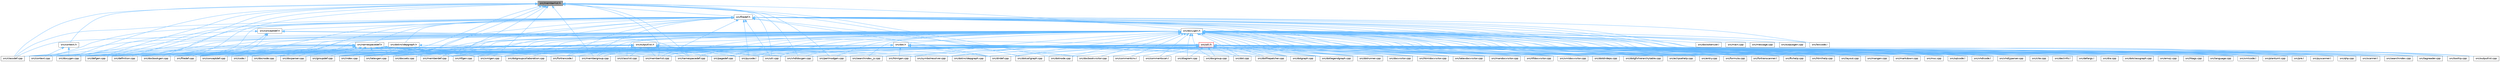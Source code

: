 digraph "src/memberlist.h"
{
 // INTERACTIVE_SVG=YES
 // LATEX_PDF_SIZE
  bgcolor="transparent";
  edge [fontname=Helvetica,fontsize=10,labelfontname=Helvetica,labelfontsize=10];
  node [fontname=Helvetica,fontsize=10,shape=box,height=0.2,width=0.4];
  Node1 [label="src/memberlist.h",height=0.2,width=0.4,color="gray40", fillcolor="grey60", style="filled", fontcolor="black",tooltip=" "];
  Node1 -> Node2 [dir="back",color="steelblue1",style="solid"];
  Node2 [label="src/classdef.cpp",height=0.2,width=0.4,color="grey40", fillcolor="white", style="filled",URL="$de/d89/classdef_8cpp.html",tooltip=" "];
  Node1 -> Node3 [dir="back",color="steelblue1",style="solid"];
  Node3 [label="src/context.h",height=0.2,width=0.4,color="grey40", fillcolor="white", style="filled",URL="$dc/d1e/context_8h.html",tooltip=" "];
  Node3 -> Node4 [dir="back",color="steelblue1",style="solid"];
  Node4 [label="src/context.cpp",height=0.2,width=0.4,color="grey40", fillcolor="white", style="filled",URL="$db/d12/context_8cpp.html",tooltip=" "];
  Node3 -> Node5 [dir="back",color="steelblue1",style="solid"];
  Node5 [label="src/doxygen.cpp",height=0.2,width=0.4,color="grey40", fillcolor="white", style="filled",URL="$dc/d98/doxygen_8cpp.html",tooltip=" "];
  Node1 -> Node6 [dir="back",color="steelblue1",style="solid"];
  Node6 [label="src/defgen.cpp",height=0.2,width=0.4,color="grey40", fillcolor="white", style="filled",URL="$d3/d17/defgen_8cpp.html",tooltip=" "];
  Node1 -> Node7 [dir="back",color="steelblue1",style="solid"];
  Node7 [label="src/definition.cpp",height=0.2,width=0.4,color="grey40", fillcolor="white", style="filled",URL="$d3/dea/definition_8cpp.html",tooltip=" "];
  Node1 -> Node8 [dir="back",color="steelblue1",style="solid"];
  Node8 [label="src/docbookgen.cpp",height=0.2,width=0.4,color="grey40", fillcolor="white", style="filled",URL="$d8/d29/docbookgen_8cpp.html",tooltip=" "];
  Node1 -> Node9 [dir="back",color="steelblue1",style="solid"];
  Node9 [label="src/dotcallgraph.cpp",height=0.2,width=0.4,color="grey40", fillcolor="white", style="filled",URL="$d4/dd5/dotcallgraph_8cpp.html",tooltip=" "];
  Node1 -> Node10 [dir="back",color="steelblue1",style="solid"];
  Node10 [label="src/dotnode.cpp",height=0.2,width=0.4,color="grey40", fillcolor="white", style="filled",URL="$df/d58/dotnode_8cpp.html",tooltip=" "];
  Node1 -> Node5 [dir="back",color="steelblue1",style="solid"];
  Node1 -> Node11 [dir="back",color="steelblue1",style="solid"];
  Node11 [label="src/doxygen.h",height=0.2,width=0.4,color="grey40", fillcolor="white", style="filled",URL="$d1/da1/doxygen_8h.html",tooltip=" "];
  Node11 -> Node2 [dir="back",color="steelblue1",style="solid"];
  Node11 -> Node12 [dir="back",color="steelblue1",style="solid"];
  Node12 [label="src/classlist.cpp",height=0.2,width=0.4,color="grey40", fillcolor="white", style="filled",URL="$d6/d10/classlist_8cpp.html",tooltip=" "];
  Node11 -> Node13 [dir="back",color="steelblue1",style="solid"];
  Node13 [label="src/code.l",height=0.2,width=0.4,color="grey40", fillcolor="white", style="filled",URL="$da/d1f/code_8l.html",tooltip=" "];
  Node11 -> Node14 [dir="back",color="steelblue1",style="solid"];
  Node14 [label="src/commentcnv.l",height=0.2,width=0.4,color="grey40", fillcolor="white", style="filled",URL="$d0/d47/commentcnv_8l.html",tooltip=" "];
  Node11 -> Node15 [dir="back",color="steelblue1",style="solid"];
  Node15 [label="src/commentscan.l",height=0.2,width=0.4,color="grey40", fillcolor="white", style="filled",URL="$d7/d5f/commentscan_8l.html",tooltip=" "];
  Node11 -> Node16 [dir="back",color="steelblue1",style="solid"];
  Node16 [label="src/conceptdef.cpp",height=0.2,width=0.4,color="grey40", fillcolor="white", style="filled",URL="$d8/d0a/conceptdef_8cpp.html",tooltip=" "];
  Node11 -> Node4 [dir="back",color="steelblue1",style="solid"];
  Node11 -> Node6 [dir="back",color="steelblue1",style="solid"];
  Node11 -> Node7 [dir="back",color="steelblue1",style="solid"];
  Node11 -> Node17 [dir="back",color="steelblue1",style="solid"];
  Node17 [label="src/diagram.cpp",height=0.2,width=0.4,color="grey40", fillcolor="white", style="filled",URL="$da/d0d/diagram_8cpp.html",tooltip=" "];
  Node11 -> Node18 [dir="back",color="steelblue1",style="solid"];
  Node18 [label="src/dirdef.cpp",height=0.2,width=0.4,color="grey40", fillcolor="white", style="filled",URL="$d8/d52/dirdef_8cpp.html",tooltip=" "];
  Node11 -> Node8 [dir="back",color="steelblue1",style="solid"];
  Node11 -> Node19 [dir="back",color="steelblue1",style="solid"];
  Node19 [label="src/docbookvisitor.cpp",height=0.2,width=0.4,color="grey40", fillcolor="white", style="filled",URL="$dc/d05/docbookvisitor_8cpp.html",tooltip=" "];
  Node11 -> Node20 [dir="back",color="steelblue1",style="solid"];
  Node20 [label="src/docgroup.cpp",height=0.2,width=0.4,color="grey40", fillcolor="white", style="filled",URL="$d3/d36/docgroup_8cpp.html",tooltip=" "];
  Node11 -> Node21 [dir="back",color="steelblue1",style="solid"];
  Node21 [label="src/docnode.cpp",height=0.2,width=0.4,color="grey40", fillcolor="white", style="filled",URL="$d0/d2b/docnode_8cpp.html",tooltip=" "];
  Node11 -> Node22 [dir="back",color="steelblue1",style="solid"];
  Node22 [label="src/docparser.cpp",height=0.2,width=0.4,color="grey40", fillcolor="white", style="filled",URL="$da/d17/docparser_8cpp.html",tooltip=" "];
  Node11 -> Node23 [dir="back",color="steelblue1",style="solid"];
  Node23 [label="src/docsets.cpp",height=0.2,width=0.4,color="grey40", fillcolor="white", style="filled",URL="$d7/d8f/docsets_8cpp.html",tooltip=" "];
  Node11 -> Node24 [dir="back",color="steelblue1",style="solid"];
  Node24 [label="src/doctokenizer.l",height=0.2,width=0.4,color="grey40", fillcolor="white", style="filled",URL="$d1/d39/doctokenizer_8l.html",tooltip=" "];
  Node11 -> Node25 [dir="back",color="steelblue1",style="solid"];
  Node25 [label="src/docvisitor.cpp",height=0.2,width=0.4,color="grey40", fillcolor="white", style="filled",URL="$da/d39/docvisitor_8cpp.html",tooltip=" "];
  Node11 -> Node26 [dir="back",color="steelblue1",style="solid"];
  Node26 [label="src/dot.cpp",height=0.2,width=0.4,color="grey40", fillcolor="white", style="filled",URL="$de/daa/dot_8cpp.html",tooltip=" "];
  Node11 -> Node27 [dir="back",color="steelblue1",style="solid"];
  Node27 [label="src/dot.h",height=0.2,width=0.4,color="grey40", fillcolor="white", style="filled",URL="$d6/d4a/dot_8h.html",tooltip=" "];
  Node27 -> Node2 [dir="back",color="steelblue1",style="solid"];
  Node27 -> Node4 [dir="back",color="steelblue1",style="solid"];
  Node27 -> Node6 [dir="back",color="steelblue1",style="solid"];
  Node27 -> Node18 [dir="back",color="steelblue1",style="solid"];
  Node27 -> Node8 [dir="back",color="steelblue1",style="solid"];
  Node27 -> Node19 [dir="back",color="steelblue1",style="solid"];
  Node27 -> Node26 [dir="back",color="steelblue1",style="solid"];
  Node27 -> Node28 [dir="back",color="steelblue1",style="solid"];
  Node28 [label="src/dotfilepatcher.cpp",height=0.2,width=0.4,color="grey40", fillcolor="white", style="filled",URL="$d9/d92/dotfilepatcher_8cpp.html",tooltip=" "];
  Node27 -> Node29 [dir="back",color="steelblue1",style="solid"];
  Node29 [label="src/dotgraph.cpp",height=0.2,width=0.4,color="grey40", fillcolor="white", style="filled",URL="$de/d45/dotgraph_8cpp.html",tooltip=" "];
  Node27 -> Node30 [dir="back",color="steelblue1",style="solid"];
  Node30 [label="src/dotlegendgraph.cpp",height=0.2,width=0.4,color="grey40", fillcolor="white", style="filled",URL="$d4/d33/dotlegendgraph_8cpp.html",tooltip=" "];
  Node27 -> Node31 [dir="back",color="steelblue1",style="solid"];
  Node31 [label="src/dotrunner.cpp",height=0.2,width=0.4,color="grey40", fillcolor="white", style="filled",URL="$d1/dfe/dotrunner_8cpp.html",tooltip=" "];
  Node27 -> Node5 [dir="back",color="steelblue1",style="solid"];
  Node27 -> Node32 [dir="back",color="steelblue1",style="solid"];
  Node32 [label="src/filedef.cpp",height=0.2,width=0.4,color="grey40", fillcolor="white", style="filled",URL="$d6/ddc/filedef_8cpp.html",tooltip=" "];
  Node27 -> Node33 [dir="back",color="steelblue1",style="solid"];
  Node33 [label="src/groupdef.cpp",height=0.2,width=0.4,color="grey40", fillcolor="white", style="filled",URL="$d6/d42/groupdef_8cpp.html",tooltip=" "];
  Node27 -> Node34 [dir="back",color="steelblue1",style="solid"];
  Node34 [label="src/htmldocvisitor.cpp",height=0.2,width=0.4,color="grey40", fillcolor="white", style="filled",URL="$da/db0/htmldocvisitor_8cpp.html",tooltip=" "];
  Node27 -> Node35 [dir="back",color="steelblue1",style="solid"];
  Node35 [label="src/htmlgen.cpp",height=0.2,width=0.4,color="grey40", fillcolor="white", style="filled",URL="$d8/d6e/htmlgen_8cpp.html",tooltip=" "];
  Node27 -> Node36 [dir="back",color="steelblue1",style="solid"];
  Node36 [label="src/index.cpp",height=0.2,width=0.4,color="grey40", fillcolor="white", style="filled",URL="$db/d14/index_8cpp.html",tooltip="This file contains functions for the various index pages."];
  Node27 -> Node37 [dir="back",color="steelblue1",style="solid"];
  Node37 [label="src/latexdocvisitor.cpp",height=0.2,width=0.4,color="grey40", fillcolor="white", style="filled",URL="$d1/d4e/latexdocvisitor_8cpp.html",tooltip=" "];
  Node27 -> Node38 [dir="back",color="steelblue1",style="solid"];
  Node38 [label="src/latexgen.cpp",height=0.2,width=0.4,color="grey40", fillcolor="white", style="filled",URL="$d4/d42/latexgen_8cpp.html",tooltip=" "];
  Node27 -> Node39 [dir="back",color="steelblue1",style="solid"];
  Node39 [label="src/mandocvisitor.cpp",height=0.2,width=0.4,color="grey40", fillcolor="white", style="filled",URL="$d8/dde/mandocvisitor_8cpp.html",tooltip=" "];
  Node27 -> Node40 [dir="back",color="steelblue1",style="solid"];
  Node40 [label="src/memberdef.cpp",height=0.2,width=0.4,color="grey40", fillcolor="white", style="filled",URL="$d0/d72/memberdef_8cpp.html",tooltip=" "];
  Node27 -> Node41 [dir="back",color="steelblue1",style="solid"];
  Node41 [label="src/rtfdocvisitor.cpp",height=0.2,width=0.4,color="grey40", fillcolor="white", style="filled",URL="$de/d9a/rtfdocvisitor_8cpp.html",tooltip=" "];
  Node27 -> Node42 [dir="back",color="steelblue1",style="solid"];
  Node42 [label="src/rtfgen.cpp",height=0.2,width=0.4,color="grey40", fillcolor="white", style="filled",URL="$d0/d9c/rtfgen_8cpp.html",tooltip=" "];
  Node27 -> Node43 [dir="back",color="steelblue1",style="solid"];
  Node43 [label="src/xmldocvisitor.cpp",height=0.2,width=0.4,color="grey40", fillcolor="white", style="filled",URL="$dd/db6/xmldocvisitor_8cpp.html",tooltip=" "];
  Node27 -> Node44 [dir="back",color="steelblue1",style="solid"];
  Node44 [label="src/xmlgen.cpp",height=0.2,width=0.4,color="grey40", fillcolor="white", style="filled",URL="$d0/dc3/xmlgen_8cpp.html",tooltip=" "];
  Node11 -> Node45 [dir="back",color="steelblue1",style="solid"];
  Node45 [label="src/dotdirdeps.cpp",height=0.2,width=0.4,color="grey40", fillcolor="white", style="filled",URL="$da/d45/dotdirdeps_8cpp.html",tooltip=" "];
  Node11 -> Node28 [dir="back",color="steelblue1",style="solid"];
  Node11 -> Node46 [dir="back",color="steelblue1",style="solid"];
  Node46 [label="src/dotgfxhierarchytable.cpp",height=0.2,width=0.4,color="grey40", fillcolor="white", style="filled",URL="$d4/d09/dotgfxhierarchytable_8cpp.html",tooltip=" "];
  Node11 -> Node29 [dir="back",color="steelblue1",style="solid"];
  Node11 -> Node47 [dir="back",color="steelblue1",style="solid"];
  Node47 [label="src/dotgroupcollaboration.cpp",height=0.2,width=0.4,color="grey40", fillcolor="white", style="filled",URL="$d1/d86/dotgroupcollaboration_8cpp.html",tooltip=" "];
  Node11 -> Node30 [dir="back",color="steelblue1",style="solid"];
  Node11 -> Node10 [dir="back",color="steelblue1",style="solid"];
  Node11 -> Node31 [dir="back",color="steelblue1",style="solid"];
  Node11 -> Node5 [dir="back",color="steelblue1",style="solid"];
  Node11 -> Node48 [dir="back",color="steelblue1",style="solid"];
  Node48 [label="src/eclipsehelp.cpp",height=0.2,width=0.4,color="grey40", fillcolor="white", style="filled",URL="$d8/d56/eclipsehelp_8cpp.html",tooltip=" "];
  Node11 -> Node49 [dir="back",color="steelblue1",style="solid"];
  Node49 [label="src/entry.cpp",height=0.2,width=0.4,color="grey40", fillcolor="white", style="filled",URL="$d2/dd2/entry_8cpp.html",tooltip=" "];
  Node11 -> Node32 [dir="back",color="steelblue1",style="solid"];
  Node11 -> Node50 [dir="back",color="steelblue1",style="solid"];
  Node50 [label="src/formula.cpp",height=0.2,width=0.4,color="grey40", fillcolor="white", style="filled",URL="$d7/d5b/formula_8cpp.html",tooltip=" "];
  Node11 -> Node51 [dir="back",color="steelblue1",style="solid"];
  Node51 [label="src/fortrancode.l",height=0.2,width=0.4,color="grey40", fillcolor="white", style="filled",URL="$d9/d5b/fortrancode_8l.html",tooltip=" "];
  Node11 -> Node52 [dir="back",color="steelblue1",style="solid"];
  Node52 [label="src/fortranscanner.l",height=0.2,width=0.4,color="grey40", fillcolor="white", style="filled",URL="$dd/d00/fortranscanner_8l.html",tooltip=" "];
  Node11 -> Node53 [dir="back",color="steelblue1",style="solid"];
  Node53 [label="src/ftvhelp.cpp",height=0.2,width=0.4,color="grey40", fillcolor="white", style="filled",URL="$db/d41/ftvhelp_8cpp.html",tooltip=" "];
  Node11 -> Node33 [dir="back",color="steelblue1",style="solid"];
  Node11 -> Node34 [dir="back",color="steelblue1",style="solid"];
  Node11 -> Node35 [dir="back",color="steelblue1",style="solid"];
  Node11 -> Node54 [dir="back",color="steelblue1",style="solid"];
  Node54 [label="src/htmlhelp.cpp",height=0.2,width=0.4,color="grey40", fillcolor="white", style="filled",URL="$d3/d4b/htmlhelp_8cpp.html",tooltip=" "];
  Node11 -> Node36 [dir="back",color="steelblue1",style="solid"];
  Node11 -> Node37 [dir="back",color="steelblue1",style="solid"];
  Node11 -> Node38 [dir="back",color="steelblue1",style="solid"];
  Node11 -> Node55 [dir="back",color="steelblue1",style="solid"];
  Node55 [label="src/layout.cpp",height=0.2,width=0.4,color="grey40", fillcolor="white", style="filled",URL="$db/d16/layout_8cpp.html",tooltip=" "];
  Node11 -> Node56 [dir="back",color="steelblue1",style="solid"];
  Node56 [label="src/lexcode.l",height=0.2,width=0.4,color="grey40", fillcolor="white", style="filled",URL="$d0/d7e/lexcode_8l.html",tooltip=" "];
  Node11 -> Node57 [dir="back",color="steelblue1",style="solid"];
  Node57 [label="src/main.cpp",height=0.2,width=0.4,color="grey40", fillcolor="white", style="filled",URL="$df/d0a/main_8cpp.html",tooltip="main entry point for doxygen"];
  Node11 -> Node39 [dir="back",color="steelblue1",style="solid"];
  Node11 -> Node58 [dir="back",color="steelblue1",style="solid"];
  Node58 [label="src/mangen.cpp",height=0.2,width=0.4,color="grey40", fillcolor="white", style="filled",URL="$d7/de7/mangen_8cpp.html",tooltip=" "];
  Node11 -> Node59 [dir="back",color="steelblue1",style="solid"];
  Node59 [label="src/markdown.cpp",height=0.2,width=0.4,color="grey40", fillcolor="white", style="filled",URL="$de/d04/markdown_8cpp.html",tooltip=" "];
  Node11 -> Node40 [dir="back",color="steelblue1",style="solid"];
  Node11 -> Node60 [dir="back",color="steelblue1",style="solid"];
  Node60 [label="src/membergroup.cpp",height=0.2,width=0.4,color="grey40", fillcolor="white", style="filled",URL="$d6/d18/membergroup_8cpp.html",tooltip=" "];
  Node11 -> Node61 [dir="back",color="steelblue1",style="solid"];
  Node61 [label="src/memberlist.cpp",height=0.2,width=0.4,color="grey40", fillcolor="white", style="filled",URL="$d0/d14/memberlist_8cpp.html",tooltip=" "];
  Node11 -> Node62 [dir="back",color="steelblue1",style="solid"];
  Node62 [label="src/message.cpp",height=0.2,width=0.4,color="grey40", fillcolor="white", style="filled",URL="$d8/d6a/message_8cpp.html",tooltip=" "];
  Node11 -> Node63 [dir="back",color="steelblue1",style="solid"];
  Node63 [label="src/msc.cpp",height=0.2,width=0.4,color="grey40", fillcolor="white", style="filled",URL="$db/d33/msc_8cpp.html",tooltip=" "];
  Node11 -> Node64 [dir="back",color="steelblue1",style="solid"];
  Node64 [label="src/namespacedef.cpp",height=0.2,width=0.4,color="grey40", fillcolor="white", style="filled",URL="$d7/d1c/namespacedef_8cpp.html",tooltip=" "];
  Node11 -> Node65 [dir="back",color="steelblue1",style="solid"];
  Node65 [label="src/outputgen.cpp",height=0.2,width=0.4,color="grey40", fillcolor="white", style="filled",URL="$d0/d17/outputgen_8cpp.html",tooltip=" "];
  Node11 -> Node66 [dir="back",color="steelblue1",style="solid"];
  Node66 [label="src/outputlist.cpp",height=0.2,width=0.4,color="grey40", fillcolor="white", style="filled",URL="$db/dd8/outputlist_8cpp.html",tooltip=" "];
  Node11 -> Node67 [dir="back",color="steelblue1",style="solid"];
  Node67 [label="src/outputlist.h",height=0.2,width=0.4,color="grey40", fillcolor="white", style="filled",URL="$d2/db9/outputlist_8h.html",tooltip=" "];
  Node67 -> Node2 [dir="back",color="steelblue1",style="solid"];
  Node67 -> Node12 [dir="back",color="steelblue1",style="solid"];
  Node67 -> Node13 [dir="back",color="steelblue1",style="solid"];
  Node67 -> Node16 [dir="back",color="steelblue1",style="solid"];
  Node67 -> Node7 [dir="back",color="steelblue1",style="solid"];
  Node67 -> Node18 [dir="back",color="steelblue1",style="solid"];
  Node67 -> Node5 [dir="back",color="steelblue1",style="solid"];
  Node67 -> Node32 [dir="back",color="steelblue1",style="solid"];
  Node67 -> Node51 [dir="back",color="steelblue1",style="solid"];
  Node67 -> Node33 [dir="back",color="steelblue1",style="solid"];
  Node67 -> Node36 [dir="back",color="steelblue1",style="solid"];
  Node67 -> Node40 [dir="back",color="steelblue1",style="solid"];
  Node67 -> Node60 [dir="back",color="steelblue1",style="solid"];
  Node67 -> Node61 [dir="back",color="steelblue1",style="solid"];
  Node67 -> Node64 [dir="back",color="steelblue1",style="solid"];
  Node67 -> Node66 [dir="back",color="steelblue1",style="solid"];
  Node67 -> Node68 [dir="back",color="steelblue1",style="solid"];
  Node68 [label="src/pagedef.cpp",height=0.2,width=0.4,color="grey40", fillcolor="white", style="filled",URL="$d9/db4/pagedef_8cpp.html",tooltip=" "];
  Node67 -> Node69 [dir="back",color="steelblue1",style="solid"];
  Node69 [label="src/pycode.l",height=0.2,width=0.4,color="grey40", fillcolor="white", style="filled",URL="$d3/ded/pycode_8l.html",tooltip=" "];
  Node67 -> Node70 [dir="back",color="steelblue1",style="solid"];
  Node70 [label="src/sqlcode.l",height=0.2,width=0.4,color="grey40", fillcolor="white", style="filled",URL="$d2/dda/sqlcode_8l.html",tooltip=" "];
  Node67 -> Node71 [dir="back",color="steelblue1",style="solid"];
  Node71 [label="src/util.cpp",height=0.2,width=0.4,color="grey40", fillcolor="white", style="filled",URL="$df/d2d/util_8cpp.html",tooltip=" "];
  Node67 -> Node72 [dir="back",color="steelblue1",style="solid"];
  Node72 [label="src/vhdlcode.l",height=0.2,width=0.4,color="grey40", fillcolor="white", style="filled",URL="$d5/d6a/vhdlcode_8l.html",tooltip=" "];
  Node67 -> Node73 [dir="back",color="steelblue1",style="solid"];
  Node73 [label="src/vhdldocgen.cpp",height=0.2,width=0.4,color="grey40", fillcolor="white", style="filled",URL="$de/dea/vhdldocgen_8cpp.html",tooltip=" "];
  Node67 -> Node74 [dir="back",color="steelblue1",style="solid"];
  Node74 [label="src/vhdljjparser.cpp",height=0.2,width=0.4,color="grey40", fillcolor="white", style="filled",URL="$d1/d86/vhdljjparser_8cpp.html",tooltip=" "];
  Node67 -> Node75 [dir="back",color="steelblue1",style="solid"];
  Node75 [label="src/xmlcode.l",height=0.2,width=0.4,color="grey40", fillcolor="white", style="filled",URL="$dc/dc1/xmlcode_8l.html",tooltip=" "];
  Node11 -> Node68 [dir="back",color="steelblue1",style="solid"];
  Node11 -> Node76 [dir="back",color="steelblue1",style="solid"];
  Node76 [label="src/perlmodgen.cpp",height=0.2,width=0.4,color="grey40", fillcolor="white", style="filled",URL="$de/dd0/perlmodgen_8cpp.html",tooltip=" "];
  Node11 -> Node77 [dir="back",color="steelblue1",style="solid"];
  Node77 [label="src/plantuml.cpp",height=0.2,width=0.4,color="grey40", fillcolor="white", style="filled",URL="$d7/d5b/plantuml_8cpp.html",tooltip=" "];
  Node11 -> Node78 [dir="back",color="steelblue1",style="solid"];
  Node78 [label="src/pre.l",height=0.2,width=0.4,color="grey40", fillcolor="white", style="filled",URL="$d0/da7/pre_8l.html",tooltip=" "];
  Node11 -> Node69 [dir="back",color="steelblue1",style="solid"];
  Node11 -> Node79 [dir="back",color="steelblue1",style="solid"];
  Node79 [label="src/pyscanner.l",height=0.2,width=0.4,color="grey40", fillcolor="white", style="filled",URL="$de/d2b/pyscanner_8l.html",tooltip=" "];
  Node11 -> Node80 [dir="back",color="steelblue1",style="solid"];
  Node80 [label="src/qhp.cpp",height=0.2,width=0.4,color="grey40", fillcolor="white", style="filled",URL="$d9/d45/qhp_8cpp.html",tooltip=" "];
  Node11 -> Node41 [dir="back",color="steelblue1",style="solid"];
  Node11 -> Node42 [dir="back",color="steelblue1",style="solid"];
  Node11 -> Node81 [dir="back",color="steelblue1",style="solid"];
  Node81 [label="src/scanner.l",height=0.2,width=0.4,color="grey40", fillcolor="white", style="filled",URL="$da/d11/scanner_8l.html",tooltip=" "];
  Node11 -> Node82 [dir="back",color="steelblue1",style="solid"];
  Node82 [label="src/searchindex.cpp",height=0.2,width=0.4,color="grey40", fillcolor="white", style="filled",URL="$d7/d79/searchindex_8cpp.html",tooltip=" "];
  Node11 -> Node83 [dir="back",color="steelblue1",style="solid"];
  Node83 [label="src/searchindex_js.cpp",height=0.2,width=0.4,color="grey40", fillcolor="white", style="filled",URL="$d9/d2f/searchindex__js_8cpp.html",tooltip=" "];
  Node11 -> Node70 [dir="back",color="steelblue1",style="solid"];
  Node11 -> Node84 [dir="back",color="steelblue1",style="solid"];
  Node84 [label="src/symbolresolver.cpp",height=0.2,width=0.4,color="grey40", fillcolor="white", style="filled",URL="$d2/d99/symbolresolver_8cpp.html",tooltip=" "];
  Node11 -> Node85 [dir="back",color="steelblue1",style="solid"];
  Node85 [label="src/tagreader.cpp",height=0.2,width=0.4,color="grey40", fillcolor="white", style="filled",URL="$d4/d7b/tagreader_8cpp.html",tooltip=" "];
  Node11 -> Node86 [dir="back",color="steelblue1",style="solid"];
  Node86 [label="src/tooltip.cpp",height=0.2,width=0.4,color="grey40", fillcolor="white", style="filled",URL="$d7/d56/tooltip_8cpp.html",tooltip=" "];
  Node11 -> Node71 [dir="back",color="steelblue1",style="solid"];
  Node11 -> Node72 [dir="back",color="steelblue1",style="solid"];
  Node11 -> Node73 [dir="back",color="steelblue1",style="solid"];
  Node11 -> Node74 [dir="back",color="steelblue1",style="solid"];
  Node11 -> Node75 [dir="back",color="steelblue1",style="solid"];
  Node11 -> Node43 [dir="back",color="steelblue1",style="solid"];
  Node11 -> Node44 [dir="back",color="steelblue1",style="solid"];
  Node1 -> Node32 [dir="back",color="steelblue1",style="solid"];
  Node1 -> Node87 [dir="back",color="steelblue1",style="solid"];
  Node87 [label="src/filedef.h",height=0.2,width=0.4,color="grey40", fillcolor="white", style="filled",URL="$d4/d3a/filedef_8h.html",tooltip=" "];
  Node87 -> Node2 [dir="back",color="steelblue1",style="solid"];
  Node87 -> Node13 [dir="back",color="steelblue1",style="solid"];
  Node87 -> Node88 [dir="back",color="steelblue1",style="solid"];
  Node88 [label="src/conceptdef.h",height=0.2,width=0.4,color="grey40", fillcolor="white", style="filled",URL="$da/df1/conceptdef_8h.html",tooltip=" "];
  Node88 -> Node16 [dir="back",color="steelblue1",style="solid"];
  Node88 -> Node5 [dir="back",color="steelblue1",style="solid"];
  Node88 -> Node32 [dir="back",color="steelblue1",style="solid"];
  Node88 -> Node64 [dir="back",color="steelblue1",style="solid"];
  Node88 -> Node89 [dir="back",color="steelblue1",style="solid"];
  Node89 [label="src/util.h",height=0.2,width=0.4,color="red", fillcolor="#FFF0F0", style="filled",URL="$d8/d3c/util_8h.html",tooltip="A bunch of utility functions."];
  Node89 -> Node90 [dir="back",color="steelblue1",style="solid"];
  Node90 [label="src/cite.cpp",height=0.2,width=0.4,color="grey40", fillcolor="white", style="filled",URL="$d5/d0b/cite_8cpp.html",tooltip=" "];
  Node89 -> Node2 [dir="back",color="steelblue1",style="solid"];
  Node89 -> Node12 [dir="back",color="steelblue1",style="solid"];
  Node89 -> Node13 [dir="back",color="steelblue1",style="solid"];
  Node89 -> Node14 [dir="back",color="steelblue1",style="solid"];
  Node89 -> Node15 [dir="back",color="steelblue1",style="solid"];
  Node89 -> Node16 [dir="back",color="steelblue1",style="solid"];
  Node89 -> Node4 [dir="back",color="steelblue1",style="solid"];
  Node89 -> Node91 [dir="back",color="steelblue1",style="solid"];
  Node91 [label="src/declinfo.l",height=0.2,width=0.4,color="grey40", fillcolor="white", style="filled",URL="$d8/d0f/declinfo_8l.html",tooltip=" "];
  Node89 -> Node92 [dir="back",color="steelblue1",style="solid"];
  Node92 [label="src/defargs.l",height=0.2,width=0.4,color="grey40", fillcolor="white", style="filled",URL="$de/df3/defargs_8l.html",tooltip=" "];
  Node89 -> Node6 [dir="back",color="steelblue1",style="solid"];
  Node89 -> Node7 [dir="back",color="steelblue1",style="solid"];
  Node89 -> Node93 [dir="back",color="steelblue1",style="solid"];
  Node93 [label="src/dia.cpp",height=0.2,width=0.4,color="grey40", fillcolor="white", style="filled",URL="$d1/df5/dia_8cpp.html",tooltip=" "];
  Node89 -> Node17 [dir="back",color="steelblue1",style="solid"];
  Node89 -> Node18 [dir="back",color="steelblue1",style="solid"];
  Node89 -> Node8 [dir="back",color="steelblue1",style="solid"];
  Node89 -> Node19 [dir="back",color="steelblue1",style="solid"];
  Node89 -> Node20 [dir="back",color="steelblue1",style="solid"];
  Node89 -> Node21 [dir="back",color="steelblue1",style="solid"];
  Node89 -> Node22 [dir="back",color="steelblue1",style="solid"];
  Node89 -> Node23 [dir="back",color="steelblue1",style="solid"];
  Node89 -> Node25 [dir="back",color="steelblue1",style="solid"];
  Node89 -> Node26 [dir="back",color="steelblue1",style="solid"];
  Node89 -> Node9 [dir="back",color="steelblue1",style="solid"];
  Node89 -> Node94 [dir="back",color="steelblue1",style="solid"];
  Node94 [label="src/dotclassgraph.cpp",height=0.2,width=0.4,color="grey40", fillcolor="white", style="filled",URL="$d4/dcd/dotclassgraph_8cpp.html",tooltip=" "];
  Node89 -> Node45 [dir="back",color="steelblue1",style="solid"];
  Node89 -> Node28 [dir="back",color="steelblue1",style="solid"];
  Node89 -> Node46 [dir="back",color="steelblue1",style="solid"];
  Node89 -> Node29 [dir="back",color="steelblue1",style="solid"];
  Node89 -> Node47 [dir="back",color="steelblue1",style="solid"];
  Node89 -> Node95 [dir="back",color="steelblue1",style="solid"];
  Node95 [label="src/dotincldepgraph.cpp",height=0.2,width=0.4,color="grey40", fillcolor="white", style="filled",URL="$da/d57/dotincldepgraph_8cpp.html",tooltip=" "];
  Node89 -> Node30 [dir="back",color="steelblue1",style="solid"];
  Node89 -> Node10 [dir="back",color="steelblue1",style="solid"];
  Node89 -> Node31 [dir="back",color="steelblue1",style="solid"];
  Node89 -> Node5 [dir="back",color="steelblue1",style="solid"];
  Node89 -> Node48 [dir="back",color="steelblue1",style="solid"];
  Node89 -> Node96 [dir="back",color="steelblue1",style="solid"];
  Node96 [label="src/emoji.cpp",height=0.2,width=0.4,color="grey40", fillcolor="white", style="filled",URL="$d2/d38/emoji_8cpp.html",tooltip=" "];
  Node89 -> Node49 [dir="back",color="steelblue1",style="solid"];
  Node89 -> Node32 [dir="back",color="steelblue1",style="solid"];
  Node89 -> Node50 [dir="back",color="steelblue1",style="solid"];
  Node89 -> Node51 [dir="back",color="steelblue1",style="solid"];
  Node89 -> Node52 [dir="back",color="steelblue1",style="solid"];
  Node89 -> Node53 [dir="back",color="steelblue1",style="solid"];
  Node89 -> Node33 [dir="back",color="steelblue1",style="solid"];
  Node89 -> Node97 [dir="back",color="steelblue1",style="solid"];
  Node97 [label="src/htags.cpp",height=0.2,width=0.4,color="grey40", fillcolor="white", style="filled",URL="$d9/db7/htags_8cpp.html",tooltip=" "];
  Node89 -> Node34 [dir="back",color="steelblue1",style="solid"];
  Node89 -> Node35 [dir="back",color="steelblue1",style="solid"];
  Node89 -> Node54 [dir="back",color="steelblue1",style="solid"];
  Node89 -> Node36 [dir="back",color="steelblue1",style="solid"];
  Node89 -> Node98 [dir="back",color="steelblue1",style="solid"];
  Node98 [label="src/language.cpp",height=0.2,width=0.4,color="grey40", fillcolor="white", style="filled",URL="$d2/d48/language_8cpp.html",tooltip=" "];
  Node89 -> Node37 [dir="back",color="steelblue1",style="solid"];
  Node89 -> Node38 [dir="back",color="steelblue1",style="solid"];
  Node89 -> Node55 [dir="back",color="steelblue1",style="solid"];
  Node89 -> Node39 [dir="back",color="steelblue1",style="solid"];
  Node89 -> Node58 [dir="back",color="steelblue1",style="solid"];
  Node89 -> Node59 [dir="back",color="steelblue1",style="solid"];
  Node89 -> Node40 [dir="back",color="steelblue1",style="solid"];
  Node89 -> Node60 [dir="back",color="steelblue1",style="solid"];
  Node89 -> Node61 [dir="back",color="steelblue1",style="solid"];
  Node89 -> Node63 [dir="back",color="steelblue1",style="solid"];
  Node89 -> Node64 [dir="back",color="steelblue1",style="solid"];
  Node89 -> Node68 [dir="back",color="steelblue1",style="solid"];
  Node89 -> Node76 [dir="back",color="steelblue1",style="solid"];
  Node89 -> Node77 [dir="back",color="steelblue1",style="solid"];
  Node89 -> Node78 [dir="back",color="steelblue1",style="solid"];
  Node89 -> Node69 [dir="back",color="steelblue1",style="solid"];
  Node89 -> Node79 [dir="back",color="steelblue1",style="solid"];
  Node89 -> Node80 [dir="back",color="steelblue1",style="solid"];
  Node89 -> Node41 [dir="back",color="steelblue1",style="solid"];
  Node89 -> Node42 [dir="back",color="steelblue1",style="solid"];
  Node89 -> Node81 [dir="back",color="steelblue1",style="solid"];
  Node89 -> Node82 [dir="back",color="steelblue1",style="solid"];
  Node89 -> Node83 [dir="back",color="steelblue1",style="solid"];
  Node89 -> Node70 [dir="back",color="steelblue1",style="solid"];
  Node89 -> Node84 [dir="back",color="steelblue1",style="solid"];
  Node89 -> Node85 [dir="back",color="steelblue1",style="solid"];
  Node89 -> Node86 [dir="back",color="steelblue1",style="solid"];
  Node89 -> Node71 [dir="back",color="steelblue1",style="solid"];
  Node89 -> Node72 [dir="back",color="steelblue1",style="solid"];
  Node89 -> Node73 [dir="back",color="steelblue1",style="solid"];
  Node89 -> Node74 [dir="back",color="steelblue1",style="solid"];
  Node89 -> Node75 [dir="back",color="steelblue1",style="solid"];
  Node89 -> Node43 [dir="back",color="steelblue1",style="solid"];
  Node89 -> Node44 [dir="back",color="steelblue1",style="solid"];
  Node87 -> Node4 [dir="back",color="steelblue1",style="solid"];
  Node87 -> Node6 [dir="back",color="steelblue1",style="solid"];
  Node87 -> Node7 [dir="back",color="steelblue1",style="solid"];
  Node87 -> Node18 [dir="back",color="steelblue1",style="solid"];
  Node87 -> Node19 [dir="back",color="steelblue1",style="solid"];
  Node87 -> Node22 [dir="back",color="steelblue1",style="solid"];
  Node87 -> Node23 [dir="back",color="steelblue1",style="solid"];
  Node87 -> Node110 [dir="back",color="steelblue1",style="solid"];
  Node110 [label="src/dotincldepgraph.h",height=0.2,width=0.4,color="grey40", fillcolor="white", style="filled",URL="$dd/d8c/dotincldepgraph_8h.html",tooltip=" "];
  Node110 -> Node4 [dir="back",color="steelblue1",style="solid"];
  Node110 -> Node8 [dir="back",color="steelblue1",style="solid"];
  Node110 -> Node95 [dir="back",color="steelblue1",style="solid"];
  Node110 -> Node32 [dir="back",color="steelblue1",style="solid"];
  Node110 -> Node35 [dir="back",color="steelblue1",style="solid"];
  Node110 -> Node38 [dir="back",color="steelblue1",style="solid"];
  Node110 -> Node42 [dir="back",color="steelblue1",style="solid"];
  Node110 -> Node44 [dir="back",color="steelblue1",style="solid"];
  Node87 -> Node32 [dir="back",color="steelblue1",style="solid"];
  Node87 -> Node51 [dir="back",color="steelblue1",style="solid"];
  Node87 -> Node53 [dir="back",color="steelblue1",style="solid"];
  Node87 -> Node33 [dir="back",color="steelblue1",style="solid"];
  Node87 -> Node34 [dir="back",color="steelblue1",style="solid"];
  Node87 -> Node54 [dir="back",color="steelblue1",style="solid"];
  Node87 -> Node36 [dir="back",color="steelblue1",style="solid"];
  Node87 -> Node37 [dir="back",color="steelblue1",style="solid"];
  Node87 -> Node56 [dir="back",color="steelblue1",style="solid"];
  Node87 -> Node39 [dir="back",color="steelblue1",style="solid"];
  Node87 -> Node40 [dir="back",color="steelblue1",style="solid"];
  Node87 -> Node60 [dir="back",color="steelblue1",style="solid"];
  Node87 -> Node61 [dir="back",color="steelblue1",style="solid"];
  Node87 -> Node111 [dir="back",color="steelblue1",style="solid"];
  Node111 [label="src/namespacedef.h",height=0.2,width=0.4,color="grey40", fillcolor="white", style="filled",URL="$d7/d97/namespacedef_8h.html",tooltip=" "];
  Node111 -> Node2 [dir="back",color="steelblue1",style="solid"];
  Node111 -> Node13 [dir="back",color="steelblue1",style="solid"];
  Node111 -> Node16 [dir="back",color="steelblue1",style="solid"];
  Node111 -> Node4 [dir="back",color="steelblue1",style="solid"];
  Node111 -> Node6 [dir="back",color="steelblue1",style="solid"];
  Node111 -> Node7 [dir="back",color="steelblue1",style="solid"];
  Node111 -> Node8 [dir="back",color="steelblue1",style="solid"];
  Node111 -> Node21 [dir="back",color="steelblue1",style="solid"];
  Node111 -> Node22 [dir="back",color="steelblue1",style="solid"];
  Node111 -> Node23 [dir="back",color="steelblue1",style="solid"];
  Node111 -> Node47 [dir="back",color="steelblue1",style="solid"];
  Node111 -> Node5 [dir="back",color="steelblue1",style="solid"];
  Node111 -> Node32 [dir="back",color="steelblue1",style="solid"];
  Node111 -> Node51 [dir="back",color="steelblue1",style="solid"];
  Node111 -> Node33 [dir="back",color="steelblue1",style="solid"];
  Node111 -> Node36 [dir="back",color="steelblue1",style="solid"];
  Node111 -> Node38 [dir="back",color="steelblue1",style="solid"];
  Node111 -> Node40 [dir="back",color="steelblue1",style="solid"];
  Node111 -> Node60 [dir="back",color="steelblue1",style="solid"];
  Node111 -> Node61 [dir="back",color="steelblue1",style="solid"];
  Node111 -> Node64 [dir="back",color="steelblue1",style="solid"];
  Node111 -> Node68 [dir="back",color="steelblue1",style="solid"];
  Node111 -> Node76 [dir="back",color="steelblue1",style="solid"];
  Node111 -> Node69 [dir="back",color="steelblue1",style="solid"];
  Node111 -> Node42 [dir="back",color="steelblue1",style="solid"];
  Node111 -> Node83 [dir="back",color="steelblue1",style="solid"];
  Node111 -> Node84 [dir="back",color="steelblue1",style="solid"];
  Node111 -> Node71 [dir="back",color="steelblue1",style="solid"];
  Node111 -> Node73 [dir="back",color="steelblue1",style="solid"];
  Node111 -> Node44 [dir="back",color="steelblue1",style="solid"];
  Node87 -> Node78 [dir="back",color="steelblue1",style="solid"];
  Node87 -> Node69 [dir="back",color="steelblue1",style="solid"];
  Node87 -> Node41 [dir="back",color="steelblue1",style="solid"];
  Node87 -> Node82 [dir="back",color="steelblue1",style="solid"];
  Node87 -> Node70 [dir="back",color="steelblue1",style="solid"];
  Node87 -> Node85 [dir="back",color="steelblue1",style="solid"];
  Node87 -> Node86 [dir="back",color="steelblue1",style="solid"];
  Node87 -> Node71 [dir="back",color="steelblue1",style="solid"];
  Node87 -> Node72 [dir="back",color="steelblue1",style="solid"];
  Node87 -> Node75 [dir="back",color="steelblue1",style="solid"];
  Node87 -> Node43 [dir="back",color="steelblue1",style="solid"];
  Node1 -> Node33 [dir="back",color="steelblue1",style="solid"];
  Node1 -> Node36 [dir="back",color="steelblue1",style="solid"];
  Node1 -> Node40 [dir="back",color="steelblue1",style="solid"];
  Node1 -> Node60 [dir="back",color="steelblue1",style="solid"];
  Node1 -> Node61 [dir="back",color="steelblue1",style="solid"];
  Node1 -> Node64 [dir="back",color="steelblue1",style="solid"];
  Node1 -> Node76 [dir="back",color="steelblue1",style="solid"];
  Node1 -> Node71 [dir="back",color="steelblue1",style="solid"];
  Node1 -> Node73 [dir="back",color="steelblue1",style="solid"];
  Node1 -> Node44 [dir="back",color="steelblue1",style="solid"];
}
